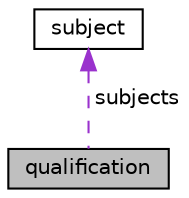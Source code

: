digraph "qualification"
{
  edge [fontname="Helvetica",fontsize="10",labelfontname="Helvetica",labelfontsize="10"];
  node [fontname="Helvetica",fontsize="10",shape=record];
  Node1 [label="qualification",height=0.2,width=0.4,color="black", fillcolor="grey75", style="filled", fontcolor="black"];
  Node2 -> Node1 [dir="back",color="darkorchid3",fontsize="10",style="dashed",label=" subjects" ,fontname="Helvetica"];
  Node2 [label="subject",height=0.2,width=0.4,color="black", fillcolor="white", style="filled",URL="$structsubject.html"];
}
